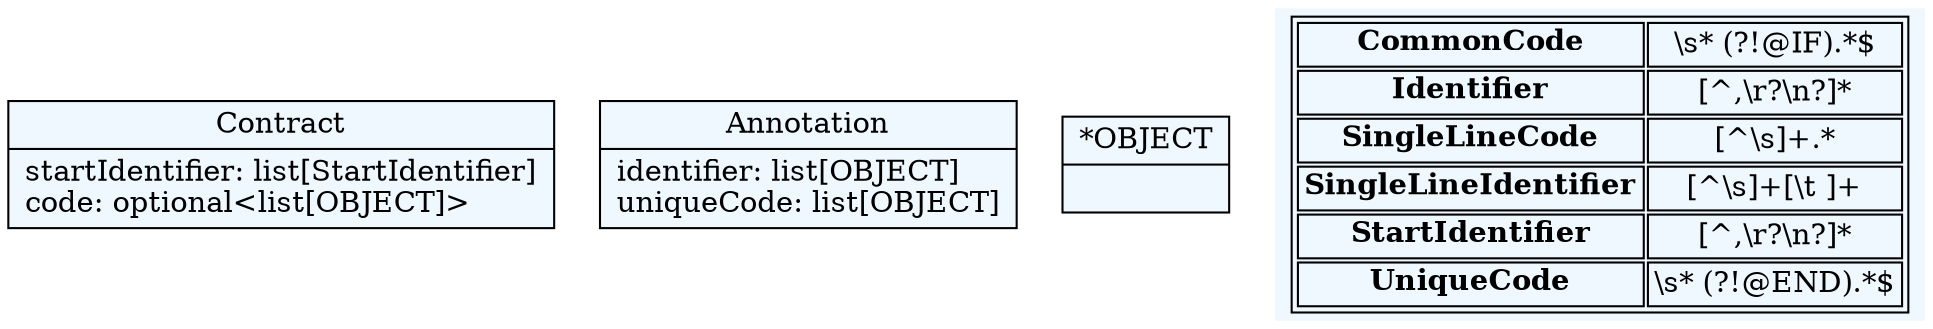
    digraph textX {
    fontname = "Bitstream Vera Sans"
    fontsize = 8
    node[
        shape=record,
        style=filled,
        fillcolor=aliceblue
    ]
    nodesep = 0.3
    edge[dir=black,arrowtail=empty]


2062724899312[ label="{Contract|startIdentifier: list[StartIdentifier]\lcode: optional\<list[OBJECT]\>\l}"]

2062724907808[ label="{Annotation|identifier: list[OBJECT]\luniqueCode: list[OBJECT]\l}"]



2062724887040[ label="{*OBJECT|}"]

2062724887040[ label="{*OBJECT|}"]

2062724887040[ label="{*OBJECT|}"]

match_rules [ shape=plaintext, label=< <table>
	<tr>
		<td><b>CommonCode</b></td><td>\s* (?!@IF).*$</td>
	</tr>
	<tr>
		<td><b>Identifier</b></td><td>[^,\r?\n?]*</td>
	</tr>
	<tr>
		<td><b>SingleLineCode</b></td><td>[^\s]+.*</td>
	</tr>
	<tr>
		<td><b>SingleLineIdentifier</b></td><td>[^\s]+[\t ]+</td>
	</tr>
	<tr>
		<td><b>StartIdentifier</b></td><td>[^,\r?\n?]*</td>
	</tr>
	<tr>
		<td><b>UniqueCode</b></td><td>\s* (?!@END).*$</td>
	</tr>
</table> >]


}
